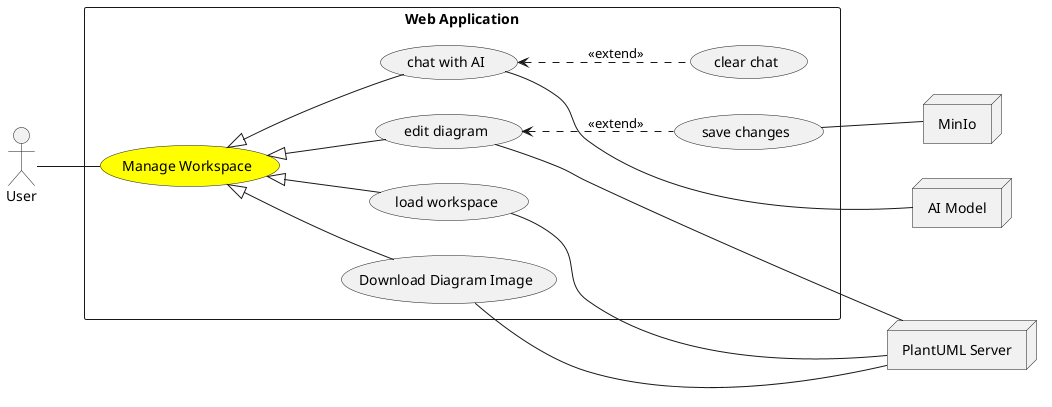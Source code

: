 @startuml
left to right direction

actor "User" as User
node "MinIo" as MinIo
node "AI Model" as AIModel
node "PlantUML Server" as PlantUMLServer


rectangle "Web Application" {
    usecase "Manage Workspace" as ManageWorkspace#Yellow
    usecase "load workspace" as LoadWorkspace
    usecase "chat with AI" as ChatWithAI
    usecase "clear chat" as ClearChat
    usecase "edit diagram" as EditDiagram
    usecase "save changes" as SaveChanges

    usecase "Download Diagram Image" as DownloadDiagramImage

}

User -- ManageWorkspace
ChatWithAI --- AIModel

ManageWorkspace <|-- LoadWorkspace
ManageWorkspace <|-- ChatWithAI
EditDiagram <.. SaveChanges : <<extend>>
ManageWorkspace <|-- EditDiagram
ManageWorkspace <|-- DownloadDiagramImage
ChatWithAI <.. ClearChat : <<extend>>


SaveChanges -- MinIo 


DownloadDiagramImage --- PlantUMLServer
LoadWorkspace --- PlantUMLServer
EditDiagram --- PlantUMLServer


@enduml
